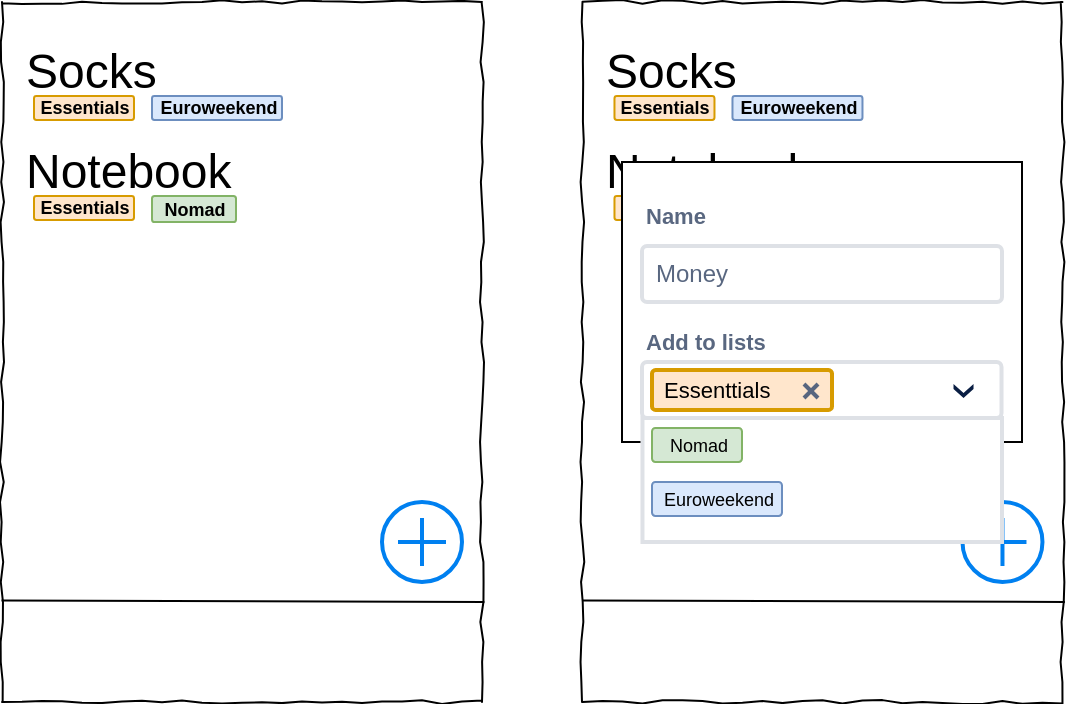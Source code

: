 <mxfile version="16.5.6" type="device"><diagram name="Page-1" id="03018318-947c-dd8e-b7a3-06fadd420f32"><mxGraphModel dx="1497" dy="847" grid="1" gridSize="10" guides="1" tooltips="1" connect="1" arrows="1" fold="1" page="1" pageScale="1" pageWidth="1100" pageHeight="850" background="none" math="0" shadow="0"><root><mxCell id="0"/><mxCell id="1" parent="0"/><mxCell id="677b7b8949515195-1" value="" style="whiteSpace=wrap;html=1;rounded=0;shadow=0;labelBackgroundColor=none;strokeColor=#000000;strokeWidth=1;fillColor=none;fontFamily=Verdana;fontSize=12;fontColor=#000000;align=center;comic=1;" parent="1" vertex="1"><mxGeometry x="10" y="20" width="240" height="350" as="geometry"/></mxCell><mxCell id="QisHaBgqjlDlX4Q_6b8O-3" value="Socks" style="text;html=1;strokeColor=none;fillColor=none;align=left;verticalAlign=middle;whiteSpace=wrap;rounded=0;fontSize=24;" vertex="1" parent="1"><mxGeometry x="20" y="40" width="220" height="30" as="geometry"/></mxCell><mxCell id="QisHaBgqjlDlX4Q_6b8O-5" value="Essentials" style="dashed=0;html=1;fillColor=#ffe6cc;strokeColor=#d79b00;align=center;rounded=1;arcSize=10;fontStyle=1;fontSize=9;shadow=0" vertex="1" parent="1"><mxGeometry x="26" y="67" width="50" height="12" as="geometry"/></mxCell><mxCell id="QisHaBgqjlDlX4Q_6b8O-6" value="Euroweekend" style="dashed=0;html=1;fillColor=#dae8fc;strokeColor=#6c8ebf;align=center;rounded=1;arcSize=10;fontStyle=1;fontSize=9;shadow=0" vertex="1" parent="1"><mxGeometry x="85" y="67" width="65" height="12" as="geometry"/></mxCell><mxCell id="QisHaBgqjlDlX4Q_6b8O-9" value="Essentials" style="dashed=0;html=1;fillColor=#ffe6cc;strokeColor=#d79b00;align=center;rounded=1;arcSize=10;fontStyle=1;fontSize=9;shadow=0" vertex="1" parent="1"><mxGeometry x="26" y="117" width="50" height="12" as="geometry"/></mxCell><mxCell id="QisHaBgqjlDlX4Q_6b8O-10" value="&lt;div&gt;Nomad&lt;/div&gt;" style="dashed=0;html=1;fillColor=#d5e8d4;strokeColor=#82b366;align=center;rounded=1;arcSize=10;fontStyle=1;fontSize=9;shadow=0" vertex="1" parent="1"><mxGeometry x="85" y="117" width="42" height="13" as="geometry"/></mxCell><mxCell id="QisHaBgqjlDlX4Q_6b8O-11" value="Notebook" style="text;html=1;strokeColor=none;fillColor=none;align=left;verticalAlign=middle;whiteSpace=wrap;rounded=0;fontSize=24;" vertex="1" parent="1"><mxGeometry x="20" y="90" width="220" height="30" as="geometry"/></mxCell><mxCell id="QisHaBgqjlDlX4Q_6b8O-12" value="" style="html=1;verticalLabelPosition=bottom;align=center;labelBackgroundColor=#ffffff;verticalAlign=top;strokeWidth=2;strokeColor=#0080F0;shadow=0;dashed=0;shape=mxgraph.ios7.icons.add;fontSize=9;" vertex="1" parent="1"><mxGeometry x="200" y="270" width="40" height="40" as="geometry"/></mxCell><mxCell id="QisHaBgqjlDlX4Q_6b8O-13" value="" style="endArrow=none;html=1;rounded=0;fontSize=9;entryX=-0.001;entryY=0.855;entryDx=0;entryDy=0;entryPerimeter=0;exitX=1.005;exitY=0.857;exitDx=0;exitDy=0;exitPerimeter=0;" edge="1" parent="1" source="677b7b8949515195-1" target="677b7b8949515195-1"><mxGeometry width="50" height="50" relative="1" as="geometry"><mxPoint x="190" y="200" as="sourcePoint"/><mxPoint x="240" y="150" as="targetPoint"/></mxGeometry></mxCell><mxCell id="QisHaBgqjlDlX4Q_6b8O-14" value="" style="whiteSpace=wrap;html=1;rounded=0;shadow=0;labelBackgroundColor=none;strokeColor=#000000;strokeWidth=1;fillColor=none;fontFamily=Verdana;fontSize=12;fontColor=#000000;align=center;comic=1;" vertex="1" parent="1"><mxGeometry x="300.24" y="20" width="240" height="350" as="geometry"/></mxCell><mxCell id="QisHaBgqjlDlX4Q_6b8O-15" value="Socks" style="text;html=1;strokeColor=none;fillColor=none;align=left;verticalAlign=middle;whiteSpace=wrap;rounded=0;fontSize=24;" vertex="1" parent="1"><mxGeometry x="310.24" y="40" width="220" height="30" as="geometry"/></mxCell><mxCell id="QisHaBgqjlDlX4Q_6b8O-16" value="Essentials" style="dashed=0;html=1;fillColor=#ffe6cc;strokeColor=#d79b00;align=center;rounded=1;arcSize=10;fontStyle=1;fontSize=9;shadow=0" vertex="1" parent="1"><mxGeometry x="316.24" y="67" width="50" height="12" as="geometry"/></mxCell><mxCell id="QisHaBgqjlDlX4Q_6b8O-17" value="Euroweekend" style="dashed=0;html=1;fillColor=#dae8fc;strokeColor=#6c8ebf;align=center;rounded=1;arcSize=10;fontStyle=1;fontSize=9;shadow=0" vertex="1" parent="1"><mxGeometry x="375.24" y="67" width="65" height="12" as="geometry"/></mxCell><mxCell id="QisHaBgqjlDlX4Q_6b8O-18" value="Essentials" style="dashed=0;html=1;fillColor=#ffe6cc;strokeColor=#d79b00;align=center;rounded=1;arcSize=10;fontStyle=1;fontSize=9;shadow=0" vertex="1" parent="1"><mxGeometry x="316.24" y="117" width="50" height="12" as="geometry"/></mxCell><mxCell id="QisHaBgqjlDlX4Q_6b8O-19" value="&lt;div&gt;Nomad&lt;/div&gt;" style="dashed=0;html=1;fillColor=#d5e8d4;strokeColor=#82b366;align=center;rounded=1;arcSize=10;fontStyle=1;fontSize=9;shadow=0" vertex="1" parent="1"><mxGeometry x="375.24" y="117" width="35" height="12" as="geometry"/></mxCell><mxCell id="QisHaBgqjlDlX4Q_6b8O-20" value="Notebook" style="text;html=1;strokeColor=none;fillColor=none;align=left;verticalAlign=middle;whiteSpace=wrap;rounded=0;fontSize=24;" vertex="1" parent="1"><mxGeometry x="310.24" y="90" width="220" height="30" as="geometry"/></mxCell><mxCell id="QisHaBgqjlDlX4Q_6b8O-21" value="" style="html=1;verticalLabelPosition=bottom;align=center;labelBackgroundColor=#ffffff;verticalAlign=top;strokeWidth=2;strokeColor=#0080F0;shadow=0;dashed=0;shape=mxgraph.ios7.icons.add;fontSize=9;" vertex="1" parent="1"><mxGeometry x="490.24" y="270" width="40" height="40" as="geometry"/></mxCell><mxCell id="QisHaBgqjlDlX4Q_6b8O-22" value="" style="endArrow=none;html=1;rounded=0;fontSize=9;entryX=-0.001;entryY=0.855;entryDx=0;entryDy=0;entryPerimeter=0;exitX=1.005;exitY=0.857;exitDx=0;exitDy=0;exitPerimeter=0;" edge="1" source="QisHaBgqjlDlX4Q_6b8O-14" target="QisHaBgqjlDlX4Q_6b8O-14" parent="1"><mxGeometry width="50" height="50" relative="1" as="geometry"><mxPoint x="480.24" y="200" as="sourcePoint"/><mxPoint x="530.24" y="150" as="targetPoint"/></mxGeometry></mxCell><mxCell id="QisHaBgqjlDlX4Q_6b8O-25" value="" style="rounded=0;whiteSpace=wrap;html=1;fontSize=9;" vertex="1" parent="1"><mxGeometry x="320" y="100" width="200" height="140" as="geometry"/></mxCell><mxCell id="QisHaBgqjlDlX4Q_6b8O-26" value="Name" style="fillColor=none;strokeColor=none;html=1;fontSize=11;fontStyle=0;align=left;fontColor=#596780;fontStyle=1;fontSize=11" vertex="1" parent="1"><mxGeometry x="330" y="117" width="180" height="20" as="geometry"/></mxCell><mxCell id="QisHaBgqjlDlX4Q_6b8O-27" value="Money" style="rounded=1;arcSize=9;fillColor=#FFFFFF;align=left;spacingLeft=5;strokeColor=#DEE1E6;html=1;strokeWidth=2;fontColor=#596780;fontSize=12" vertex="1" parent="1"><mxGeometry x="330" y="142" width="180" height="28" as="geometry"/></mxCell><mxCell id="QisHaBgqjlDlX4Q_6b8O-53" value="&lt;b&gt;Add to lists&lt;br&gt;&lt;/b&gt;" style="html=1;fillColor=none;strokeColor=none;fontSize=11;align=left;fontColor=#596780;whiteSpace=wrap;" vertex="1" parent="1"><mxGeometry x="330.24" y="180" width="150" height="20" as="geometry"/></mxCell><mxCell id="QisHaBgqjlDlX4Q_6b8O-54" value="" style="rounded=1;arcSize=9;fillColor=#ffffff;strokeColor=#DEE1E6;html=1;strokeWidth=2;spacingLeft=30;fontColor=#000000;align=left;fontSize=9;" vertex="1" parent="1"><mxGeometry x="330" y="200" width="179.76" height="28" as="geometry"/></mxCell><mxCell id="QisHaBgqjlDlX4Q_6b8O-55" value="" style="shape=step;whiteSpace=wrap;html=1;rounded=0;strokeColor=none;strokeWidth=2;fillColor=#0A1E43;gradientColor=none;fontFamily=Verdana;fontSize=14;fontColor=#000000;align=left;direction=south;size=0.65;" vertex="1" parent="QisHaBgqjlDlX4Q_6b8O-54"><mxGeometry x="1" y="0.5" width="10" height="7" relative="1" as="geometry"><mxPoint x="-24" y="-3" as="offset"/></mxGeometry></mxCell><mxCell id="QisHaBgqjlDlX4Q_6b8O-56" value="Essenttials" style="rounded=1;arcSize=9;fillColor=#ffe6cc;strokeColor=#d79b00;html=1;strokeWidth=2;spacingLeft=4;align=left;fontSize=11" vertex="1" parent="QisHaBgqjlDlX4Q_6b8O-54"><mxGeometry y="0.5" width="90" height="20" relative="1" as="geometry"><mxPoint x="5" y="-10" as="offset"/></mxGeometry></mxCell><mxCell id="QisHaBgqjlDlX4Q_6b8O-57" value="" style="html=1;shadow=0;dashed=0;shape=mxgraph.atlassian.x;strokeColor=#58667F;strokeWidth=2;fontSize=9;" vertex="1" parent="QisHaBgqjlDlX4Q_6b8O-56"><mxGeometry x="1" y="0.5" width="7" height="7" relative="1" as="geometry"><mxPoint x="-14" y="-3" as="offset"/></mxGeometry></mxCell><mxCell id="QisHaBgqjlDlX4Q_6b8O-60" value="" style="rounded=0;whiteSpace=wrap;html=1;fontSize=9;sketch=0;glass=0;shadow=0;strokeWidth=2;perimeterSpacing=3;strokeColor=#DEE1E6;" vertex="1" parent="1"><mxGeometry x="330.24" y="228" width="179.76" height="62" as="geometry"/></mxCell><mxCell id="QisHaBgqjlDlX4Q_6b8O-67" value="&lt;div&gt;Nomad&lt;/div&gt;" style="dashed=0;html=1;fillColor=#d5e8d4;strokeColor=#82b366;align=center;rounded=1;arcSize=10;fontStyle=0;fontSize=9;shadow=0" vertex="1" parent="1"><mxGeometry x="335" y="233" width="45" height="17" as="geometry"/></mxCell><mxCell id="QisHaBgqjlDlX4Q_6b8O-68" value="&lt;div&gt;Euroweekend&lt;/div&gt;" style="dashed=0;html=1;fillColor=#dae8fc;strokeColor=#6c8ebf;align=center;rounded=1;arcSize=10;fontStyle=0;fontSize=9;shadow=0" vertex="1" parent="1"><mxGeometry x="335" y="260" width="65" height="17" as="geometry"/></mxCell></root></mxGraphModel></diagram></mxfile>